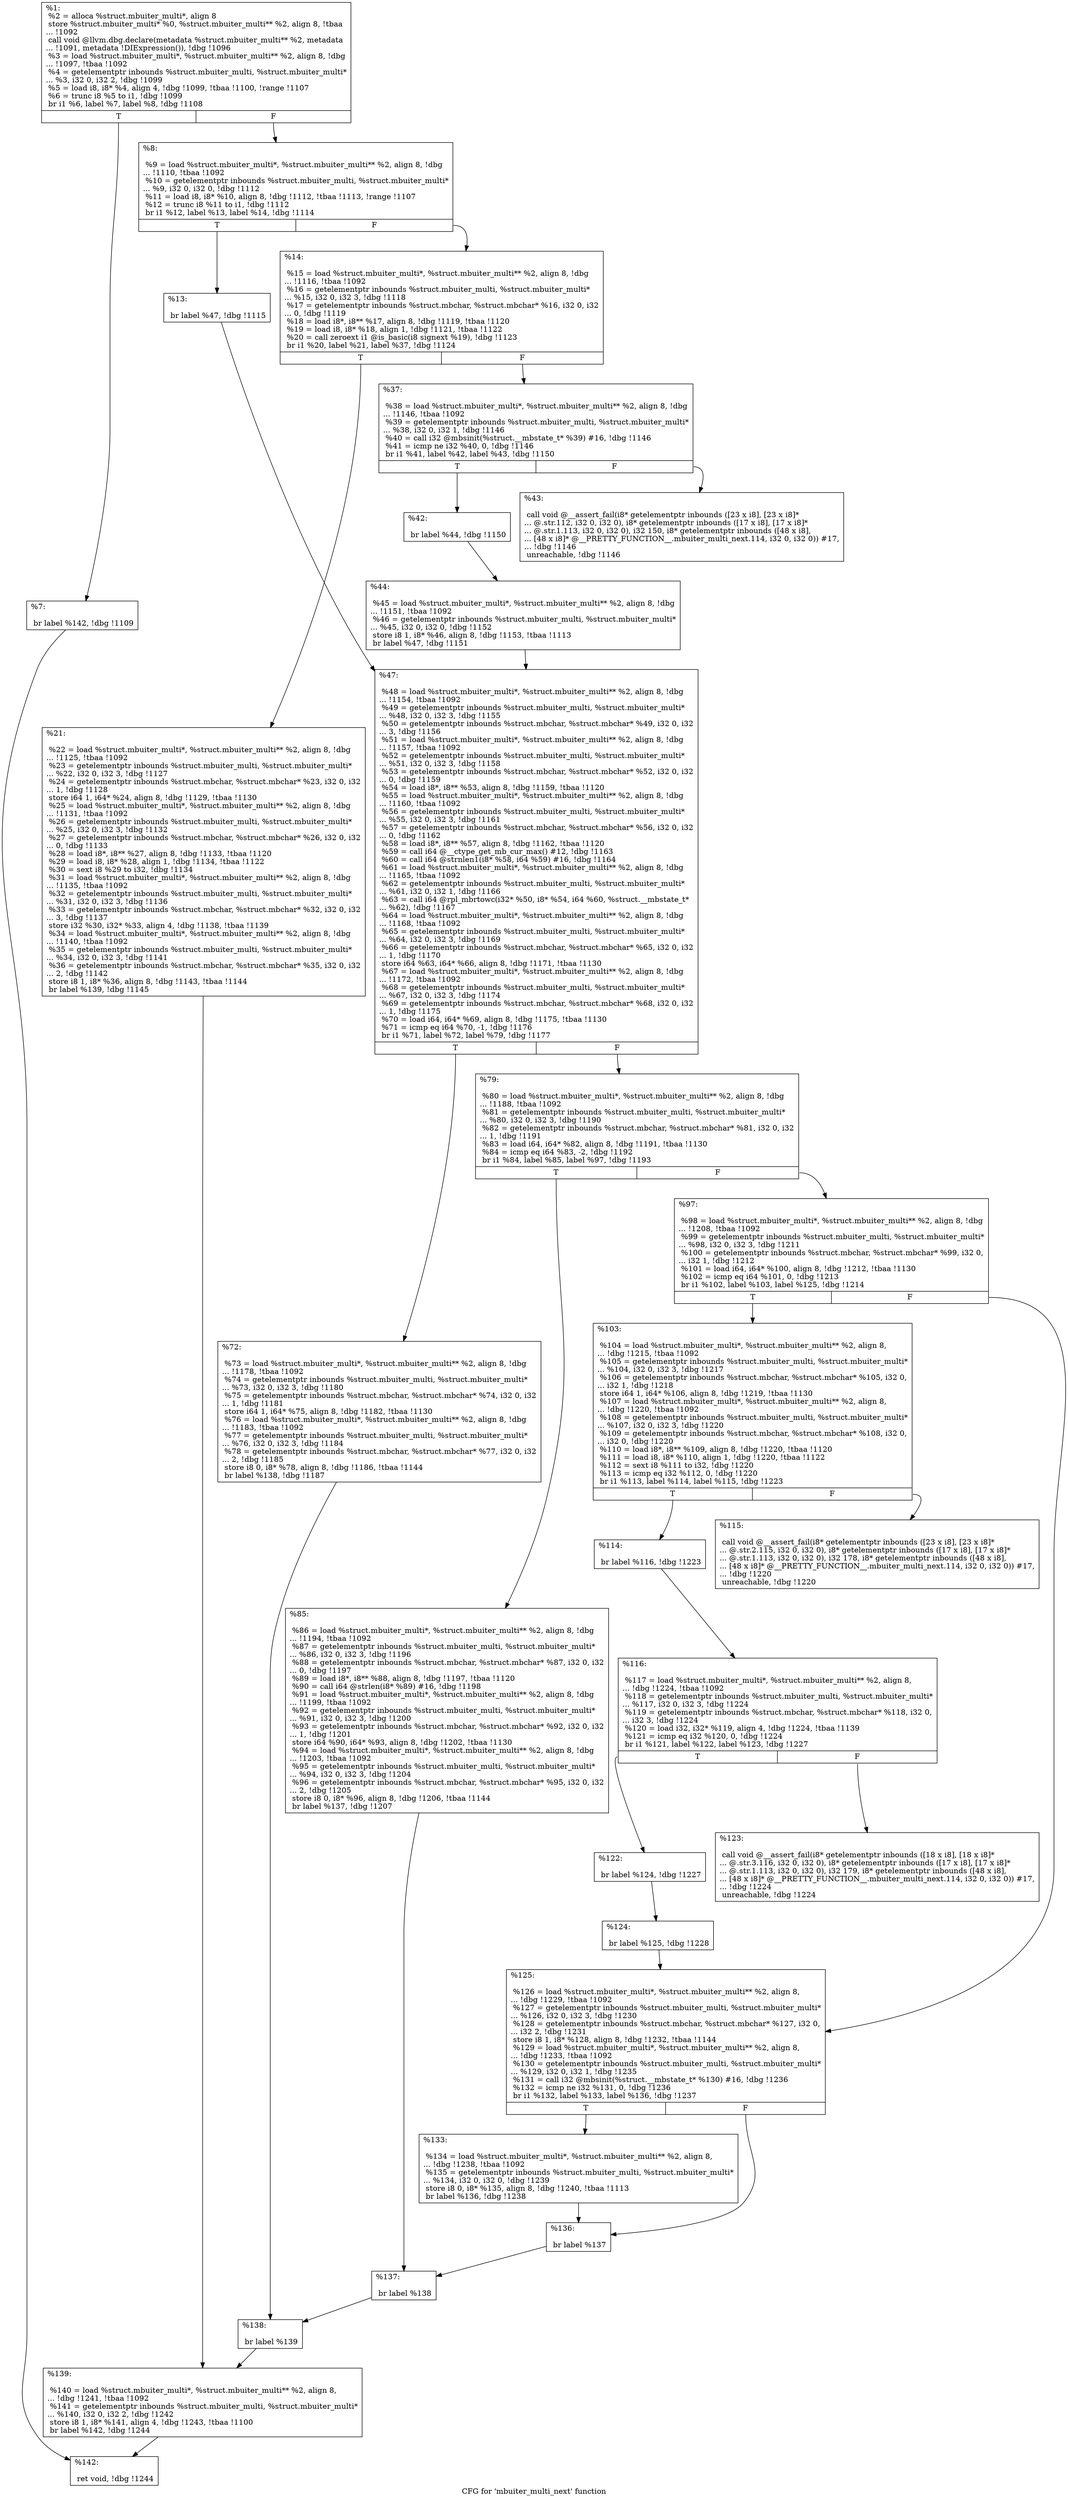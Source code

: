 digraph "CFG for 'mbuiter_multi_next' function" {
	label="CFG for 'mbuiter_multi_next' function";

	Node0x9b10d0 [shape=record,label="{%1:\l  %2 = alloca %struct.mbuiter_multi*, align 8\l  store %struct.mbuiter_multi* %0, %struct.mbuiter_multi** %2, align 8, !tbaa\l... !1092\l  call void @llvm.dbg.declare(metadata %struct.mbuiter_multi** %2, metadata\l... !1091, metadata !DIExpression()), !dbg !1096\l  %3 = load %struct.mbuiter_multi*, %struct.mbuiter_multi** %2, align 8, !dbg\l... !1097, !tbaa !1092\l  %4 = getelementptr inbounds %struct.mbuiter_multi, %struct.mbuiter_multi*\l... %3, i32 0, i32 2, !dbg !1099\l  %5 = load i8, i8* %4, align 4, !dbg !1099, !tbaa !1100, !range !1107\l  %6 = trunc i8 %5 to i1, !dbg !1099\l  br i1 %6, label %7, label %8, !dbg !1108\l|{<s0>T|<s1>F}}"];
	Node0x9b10d0:s0 -> Node0x9b1150;
	Node0x9b10d0:s1 -> Node0x9b11a0;
	Node0x9b1150 [shape=record,label="{%7:\l\l  br label %142, !dbg !1109\l}"];
	Node0x9b1150 -> Node0x9b19c0;
	Node0x9b11a0 [shape=record,label="{%8:\l\l  %9 = load %struct.mbuiter_multi*, %struct.mbuiter_multi** %2, align 8, !dbg\l... !1110, !tbaa !1092\l  %10 = getelementptr inbounds %struct.mbuiter_multi, %struct.mbuiter_multi*\l... %9, i32 0, i32 0, !dbg !1112\l  %11 = load i8, i8* %10, align 8, !dbg !1112, !tbaa !1113, !range !1107\l  %12 = trunc i8 %11 to i1, !dbg !1112\l  br i1 %12, label %13, label %14, !dbg !1114\l|{<s0>T|<s1>F}}"];
	Node0x9b11a0:s0 -> Node0x9b11f0;
	Node0x9b11a0:s1 -> Node0x9b1240;
	Node0x9b11f0 [shape=record,label="{%13:\l\l  br label %47, !dbg !1115\l}"];
	Node0x9b11f0 -> Node0x9b1420;
	Node0x9b1240 [shape=record,label="{%14:\l\l  %15 = load %struct.mbuiter_multi*, %struct.mbuiter_multi** %2, align 8, !dbg\l... !1116, !tbaa !1092\l  %16 = getelementptr inbounds %struct.mbuiter_multi, %struct.mbuiter_multi*\l... %15, i32 0, i32 3, !dbg !1118\l  %17 = getelementptr inbounds %struct.mbchar, %struct.mbchar* %16, i32 0, i32\l... 0, !dbg !1119\l  %18 = load i8*, i8** %17, align 8, !dbg !1119, !tbaa !1120\l  %19 = load i8, i8* %18, align 1, !dbg !1121, !tbaa !1122\l  %20 = call zeroext i1 @is_basic(i8 signext %19), !dbg !1123\l  br i1 %20, label %21, label %37, !dbg !1124\l|{<s0>T|<s1>F}}"];
	Node0x9b1240:s0 -> Node0x9b1290;
	Node0x9b1240:s1 -> Node0x9b12e0;
	Node0x9b1290 [shape=record,label="{%21:\l\l  %22 = load %struct.mbuiter_multi*, %struct.mbuiter_multi** %2, align 8, !dbg\l... !1125, !tbaa !1092\l  %23 = getelementptr inbounds %struct.mbuiter_multi, %struct.mbuiter_multi*\l... %22, i32 0, i32 3, !dbg !1127\l  %24 = getelementptr inbounds %struct.mbchar, %struct.mbchar* %23, i32 0, i32\l... 1, !dbg !1128\l  store i64 1, i64* %24, align 8, !dbg !1129, !tbaa !1130\l  %25 = load %struct.mbuiter_multi*, %struct.mbuiter_multi** %2, align 8, !dbg\l... !1131, !tbaa !1092\l  %26 = getelementptr inbounds %struct.mbuiter_multi, %struct.mbuiter_multi*\l... %25, i32 0, i32 3, !dbg !1132\l  %27 = getelementptr inbounds %struct.mbchar, %struct.mbchar* %26, i32 0, i32\l... 0, !dbg !1133\l  %28 = load i8*, i8** %27, align 8, !dbg !1133, !tbaa !1120\l  %29 = load i8, i8* %28, align 1, !dbg !1134, !tbaa !1122\l  %30 = sext i8 %29 to i32, !dbg !1134\l  %31 = load %struct.mbuiter_multi*, %struct.mbuiter_multi** %2, align 8, !dbg\l... !1135, !tbaa !1092\l  %32 = getelementptr inbounds %struct.mbuiter_multi, %struct.mbuiter_multi*\l... %31, i32 0, i32 3, !dbg !1136\l  %33 = getelementptr inbounds %struct.mbchar, %struct.mbchar* %32, i32 0, i32\l... 3, !dbg !1137\l  store i32 %30, i32* %33, align 4, !dbg !1138, !tbaa !1139\l  %34 = load %struct.mbuiter_multi*, %struct.mbuiter_multi** %2, align 8, !dbg\l... !1140, !tbaa !1092\l  %35 = getelementptr inbounds %struct.mbuiter_multi, %struct.mbuiter_multi*\l... %34, i32 0, i32 3, !dbg !1141\l  %36 = getelementptr inbounds %struct.mbchar, %struct.mbchar* %35, i32 0, i32\l... 2, !dbg !1142\l  store i8 1, i8* %36, align 8, !dbg !1143, !tbaa !1144\l  br label %139, !dbg !1145\l}"];
	Node0x9b1290 -> Node0x9b1970;
	Node0x9b12e0 [shape=record,label="{%37:\l\l  %38 = load %struct.mbuiter_multi*, %struct.mbuiter_multi** %2, align 8, !dbg\l... !1146, !tbaa !1092\l  %39 = getelementptr inbounds %struct.mbuiter_multi, %struct.mbuiter_multi*\l... %38, i32 0, i32 1, !dbg !1146\l  %40 = call i32 @mbsinit(%struct.__mbstate_t* %39) #16, !dbg !1146\l  %41 = icmp ne i32 %40, 0, !dbg !1146\l  br i1 %41, label %42, label %43, !dbg !1150\l|{<s0>T|<s1>F}}"];
	Node0x9b12e0:s0 -> Node0x9b1330;
	Node0x9b12e0:s1 -> Node0x9b1380;
	Node0x9b1330 [shape=record,label="{%42:\l\l  br label %44, !dbg !1150\l}"];
	Node0x9b1330 -> Node0x9b13d0;
	Node0x9b1380 [shape=record,label="{%43:\l\l  call void @__assert_fail(i8* getelementptr inbounds ([23 x i8], [23 x i8]*\l... @.str.112, i32 0, i32 0), i8* getelementptr inbounds ([17 x i8], [17 x i8]*\l... @.str.1.113, i32 0, i32 0), i32 150, i8* getelementptr inbounds ([48 x i8],\l... [48 x i8]* @__PRETTY_FUNCTION__.mbuiter_multi_next.114, i32 0, i32 0)) #17,\l... !dbg !1146\l  unreachable, !dbg !1146\l}"];
	Node0x9b13d0 [shape=record,label="{%44:\l\l  %45 = load %struct.mbuiter_multi*, %struct.mbuiter_multi** %2, align 8, !dbg\l... !1151, !tbaa !1092\l  %46 = getelementptr inbounds %struct.mbuiter_multi, %struct.mbuiter_multi*\l... %45, i32 0, i32 0, !dbg !1152\l  store i8 1, i8* %46, align 8, !dbg !1153, !tbaa !1113\l  br label %47, !dbg !1151\l}"];
	Node0x9b13d0 -> Node0x9b1420;
	Node0x9b1420 [shape=record,label="{%47:\l\l  %48 = load %struct.mbuiter_multi*, %struct.mbuiter_multi** %2, align 8, !dbg\l... !1154, !tbaa !1092\l  %49 = getelementptr inbounds %struct.mbuiter_multi, %struct.mbuiter_multi*\l... %48, i32 0, i32 3, !dbg !1155\l  %50 = getelementptr inbounds %struct.mbchar, %struct.mbchar* %49, i32 0, i32\l... 3, !dbg !1156\l  %51 = load %struct.mbuiter_multi*, %struct.mbuiter_multi** %2, align 8, !dbg\l... !1157, !tbaa !1092\l  %52 = getelementptr inbounds %struct.mbuiter_multi, %struct.mbuiter_multi*\l... %51, i32 0, i32 3, !dbg !1158\l  %53 = getelementptr inbounds %struct.mbchar, %struct.mbchar* %52, i32 0, i32\l... 0, !dbg !1159\l  %54 = load i8*, i8** %53, align 8, !dbg !1159, !tbaa !1120\l  %55 = load %struct.mbuiter_multi*, %struct.mbuiter_multi** %2, align 8, !dbg\l... !1160, !tbaa !1092\l  %56 = getelementptr inbounds %struct.mbuiter_multi, %struct.mbuiter_multi*\l... %55, i32 0, i32 3, !dbg !1161\l  %57 = getelementptr inbounds %struct.mbchar, %struct.mbchar* %56, i32 0, i32\l... 0, !dbg !1162\l  %58 = load i8*, i8** %57, align 8, !dbg !1162, !tbaa !1120\l  %59 = call i64 @__ctype_get_mb_cur_max() #12, !dbg !1163\l  %60 = call i64 @strnlen1(i8* %58, i64 %59) #16, !dbg !1164\l  %61 = load %struct.mbuiter_multi*, %struct.mbuiter_multi** %2, align 8, !dbg\l... !1165, !tbaa !1092\l  %62 = getelementptr inbounds %struct.mbuiter_multi, %struct.mbuiter_multi*\l... %61, i32 0, i32 1, !dbg !1166\l  %63 = call i64 @rpl_mbrtowc(i32* %50, i8* %54, i64 %60, %struct.__mbstate_t*\l... %62), !dbg !1167\l  %64 = load %struct.mbuiter_multi*, %struct.mbuiter_multi** %2, align 8, !dbg\l... !1168, !tbaa !1092\l  %65 = getelementptr inbounds %struct.mbuiter_multi, %struct.mbuiter_multi*\l... %64, i32 0, i32 3, !dbg !1169\l  %66 = getelementptr inbounds %struct.mbchar, %struct.mbchar* %65, i32 0, i32\l... 1, !dbg !1170\l  store i64 %63, i64* %66, align 8, !dbg !1171, !tbaa !1130\l  %67 = load %struct.mbuiter_multi*, %struct.mbuiter_multi** %2, align 8, !dbg\l... !1172, !tbaa !1092\l  %68 = getelementptr inbounds %struct.mbuiter_multi, %struct.mbuiter_multi*\l... %67, i32 0, i32 3, !dbg !1174\l  %69 = getelementptr inbounds %struct.mbchar, %struct.mbchar* %68, i32 0, i32\l... 1, !dbg !1175\l  %70 = load i64, i64* %69, align 8, !dbg !1175, !tbaa !1130\l  %71 = icmp eq i64 %70, -1, !dbg !1176\l  br i1 %71, label %72, label %79, !dbg !1177\l|{<s0>T|<s1>F}}"];
	Node0x9b1420:s0 -> Node0x9b1470;
	Node0x9b1420:s1 -> Node0x9b14c0;
	Node0x9b1470 [shape=record,label="{%72:\l\l  %73 = load %struct.mbuiter_multi*, %struct.mbuiter_multi** %2, align 8, !dbg\l... !1178, !tbaa !1092\l  %74 = getelementptr inbounds %struct.mbuiter_multi, %struct.mbuiter_multi*\l... %73, i32 0, i32 3, !dbg !1180\l  %75 = getelementptr inbounds %struct.mbchar, %struct.mbchar* %74, i32 0, i32\l... 1, !dbg !1181\l  store i64 1, i64* %75, align 8, !dbg !1182, !tbaa !1130\l  %76 = load %struct.mbuiter_multi*, %struct.mbuiter_multi** %2, align 8, !dbg\l... !1183, !tbaa !1092\l  %77 = getelementptr inbounds %struct.mbuiter_multi, %struct.mbuiter_multi*\l... %76, i32 0, i32 3, !dbg !1184\l  %78 = getelementptr inbounds %struct.mbchar, %struct.mbchar* %77, i32 0, i32\l... 2, !dbg !1185\l  store i8 0, i8* %78, align 8, !dbg !1186, !tbaa !1144\l  br label %138, !dbg !1187\l}"];
	Node0x9b1470 -> Node0x9b1920;
	Node0x9b14c0 [shape=record,label="{%79:\l\l  %80 = load %struct.mbuiter_multi*, %struct.mbuiter_multi** %2, align 8, !dbg\l... !1188, !tbaa !1092\l  %81 = getelementptr inbounds %struct.mbuiter_multi, %struct.mbuiter_multi*\l... %80, i32 0, i32 3, !dbg !1190\l  %82 = getelementptr inbounds %struct.mbchar, %struct.mbchar* %81, i32 0, i32\l... 1, !dbg !1191\l  %83 = load i64, i64* %82, align 8, !dbg !1191, !tbaa !1130\l  %84 = icmp eq i64 %83, -2, !dbg !1192\l  br i1 %84, label %85, label %97, !dbg !1193\l|{<s0>T|<s1>F}}"];
	Node0x9b14c0:s0 -> Node0x9b1510;
	Node0x9b14c0:s1 -> Node0x9b1560;
	Node0x9b1510 [shape=record,label="{%85:\l\l  %86 = load %struct.mbuiter_multi*, %struct.mbuiter_multi** %2, align 8, !dbg\l... !1194, !tbaa !1092\l  %87 = getelementptr inbounds %struct.mbuiter_multi, %struct.mbuiter_multi*\l... %86, i32 0, i32 3, !dbg !1196\l  %88 = getelementptr inbounds %struct.mbchar, %struct.mbchar* %87, i32 0, i32\l... 0, !dbg !1197\l  %89 = load i8*, i8** %88, align 8, !dbg !1197, !tbaa !1120\l  %90 = call i64 @strlen(i8* %89) #16, !dbg !1198\l  %91 = load %struct.mbuiter_multi*, %struct.mbuiter_multi** %2, align 8, !dbg\l... !1199, !tbaa !1092\l  %92 = getelementptr inbounds %struct.mbuiter_multi, %struct.mbuiter_multi*\l... %91, i32 0, i32 3, !dbg !1200\l  %93 = getelementptr inbounds %struct.mbchar, %struct.mbchar* %92, i32 0, i32\l... 1, !dbg !1201\l  store i64 %90, i64* %93, align 8, !dbg !1202, !tbaa !1130\l  %94 = load %struct.mbuiter_multi*, %struct.mbuiter_multi** %2, align 8, !dbg\l... !1203, !tbaa !1092\l  %95 = getelementptr inbounds %struct.mbuiter_multi, %struct.mbuiter_multi*\l... %94, i32 0, i32 3, !dbg !1204\l  %96 = getelementptr inbounds %struct.mbchar, %struct.mbchar* %95, i32 0, i32\l... 2, !dbg !1205\l  store i8 0, i8* %96, align 8, !dbg !1206, !tbaa !1144\l  br label %137, !dbg !1207\l}"];
	Node0x9b1510 -> Node0x9b18d0;
	Node0x9b1560 [shape=record,label="{%97:\l\l  %98 = load %struct.mbuiter_multi*, %struct.mbuiter_multi** %2, align 8, !dbg\l... !1208, !tbaa !1092\l  %99 = getelementptr inbounds %struct.mbuiter_multi, %struct.mbuiter_multi*\l... %98, i32 0, i32 3, !dbg !1211\l  %100 = getelementptr inbounds %struct.mbchar, %struct.mbchar* %99, i32 0,\l... i32 1, !dbg !1212\l  %101 = load i64, i64* %100, align 8, !dbg !1212, !tbaa !1130\l  %102 = icmp eq i64 %101, 0, !dbg !1213\l  br i1 %102, label %103, label %125, !dbg !1214\l|{<s0>T|<s1>F}}"];
	Node0x9b1560:s0 -> Node0x9b15b0;
	Node0x9b1560:s1 -> Node0x9b17e0;
	Node0x9b15b0 [shape=record,label="{%103:\l\l  %104 = load %struct.mbuiter_multi*, %struct.mbuiter_multi** %2, align 8,\l... !dbg !1215, !tbaa !1092\l  %105 = getelementptr inbounds %struct.mbuiter_multi, %struct.mbuiter_multi*\l... %104, i32 0, i32 3, !dbg !1217\l  %106 = getelementptr inbounds %struct.mbchar, %struct.mbchar* %105, i32 0,\l... i32 1, !dbg !1218\l  store i64 1, i64* %106, align 8, !dbg !1219, !tbaa !1130\l  %107 = load %struct.mbuiter_multi*, %struct.mbuiter_multi** %2, align 8,\l... !dbg !1220, !tbaa !1092\l  %108 = getelementptr inbounds %struct.mbuiter_multi, %struct.mbuiter_multi*\l... %107, i32 0, i32 3, !dbg !1220\l  %109 = getelementptr inbounds %struct.mbchar, %struct.mbchar* %108, i32 0,\l... i32 0, !dbg !1220\l  %110 = load i8*, i8** %109, align 8, !dbg !1220, !tbaa !1120\l  %111 = load i8, i8* %110, align 1, !dbg !1220, !tbaa !1122\l  %112 = sext i8 %111 to i32, !dbg !1220\l  %113 = icmp eq i32 %112, 0, !dbg !1220\l  br i1 %113, label %114, label %115, !dbg !1223\l|{<s0>T|<s1>F}}"];
	Node0x9b15b0:s0 -> Node0x9b1600;
	Node0x9b15b0:s1 -> Node0x9b1650;
	Node0x9b1600 [shape=record,label="{%114:\l\l  br label %116, !dbg !1223\l}"];
	Node0x9b1600 -> Node0x9b16a0;
	Node0x9b1650 [shape=record,label="{%115:\l\l  call void @__assert_fail(i8* getelementptr inbounds ([23 x i8], [23 x i8]*\l... @.str.2.115, i32 0, i32 0), i8* getelementptr inbounds ([17 x i8], [17 x i8]*\l... @.str.1.113, i32 0, i32 0), i32 178, i8* getelementptr inbounds ([48 x i8],\l... [48 x i8]* @__PRETTY_FUNCTION__.mbuiter_multi_next.114, i32 0, i32 0)) #17,\l... !dbg !1220\l  unreachable, !dbg !1220\l}"];
	Node0x9b16a0 [shape=record,label="{%116:\l\l  %117 = load %struct.mbuiter_multi*, %struct.mbuiter_multi** %2, align 8,\l... !dbg !1224, !tbaa !1092\l  %118 = getelementptr inbounds %struct.mbuiter_multi, %struct.mbuiter_multi*\l... %117, i32 0, i32 3, !dbg !1224\l  %119 = getelementptr inbounds %struct.mbchar, %struct.mbchar* %118, i32 0,\l... i32 3, !dbg !1224\l  %120 = load i32, i32* %119, align 4, !dbg !1224, !tbaa !1139\l  %121 = icmp eq i32 %120, 0, !dbg !1224\l  br i1 %121, label %122, label %123, !dbg !1227\l|{<s0>T|<s1>F}}"];
	Node0x9b16a0:s0 -> Node0x9b16f0;
	Node0x9b16a0:s1 -> Node0x9b1740;
	Node0x9b16f0 [shape=record,label="{%122:\l\l  br label %124, !dbg !1227\l}"];
	Node0x9b16f0 -> Node0x9b1790;
	Node0x9b1740 [shape=record,label="{%123:\l\l  call void @__assert_fail(i8* getelementptr inbounds ([18 x i8], [18 x i8]*\l... @.str.3.116, i32 0, i32 0), i8* getelementptr inbounds ([17 x i8], [17 x i8]*\l... @.str.1.113, i32 0, i32 0), i32 179, i8* getelementptr inbounds ([48 x i8],\l... [48 x i8]* @__PRETTY_FUNCTION__.mbuiter_multi_next.114, i32 0, i32 0)) #17,\l... !dbg !1224\l  unreachable, !dbg !1224\l}"];
	Node0x9b1790 [shape=record,label="{%124:\l\l  br label %125, !dbg !1228\l}"];
	Node0x9b1790 -> Node0x9b17e0;
	Node0x9b17e0 [shape=record,label="{%125:\l\l  %126 = load %struct.mbuiter_multi*, %struct.mbuiter_multi** %2, align 8,\l... !dbg !1229, !tbaa !1092\l  %127 = getelementptr inbounds %struct.mbuiter_multi, %struct.mbuiter_multi*\l... %126, i32 0, i32 3, !dbg !1230\l  %128 = getelementptr inbounds %struct.mbchar, %struct.mbchar* %127, i32 0,\l... i32 2, !dbg !1231\l  store i8 1, i8* %128, align 8, !dbg !1232, !tbaa !1144\l  %129 = load %struct.mbuiter_multi*, %struct.mbuiter_multi** %2, align 8,\l... !dbg !1233, !tbaa !1092\l  %130 = getelementptr inbounds %struct.mbuiter_multi, %struct.mbuiter_multi*\l... %129, i32 0, i32 1, !dbg !1235\l  %131 = call i32 @mbsinit(%struct.__mbstate_t* %130) #16, !dbg !1236\l  %132 = icmp ne i32 %131, 0, !dbg !1236\l  br i1 %132, label %133, label %136, !dbg !1237\l|{<s0>T|<s1>F}}"];
	Node0x9b17e0:s0 -> Node0x9b1830;
	Node0x9b17e0:s1 -> Node0x9b1880;
	Node0x9b1830 [shape=record,label="{%133:\l\l  %134 = load %struct.mbuiter_multi*, %struct.mbuiter_multi** %2, align 8,\l... !dbg !1238, !tbaa !1092\l  %135 = getelementptr inbounds %struct.mbuiter_multi, %struct.mbuiter_multi*\l... %134, i32 0, i32 0, !dbg !1239\l  store i8 0, i8* %135, align 8, !dbg !1240, !tbaa !1113\l  br label %136, !dbg !1238\l}"];
	Node0x9b1830 -> Node0x9b1880;
	Node0x9b1880 [shape=record,label="{%136:\l\l  br label %137\l}"];
	Node0x9b1880 -> Node0x9b18d0;
	Node0x9b18d0 [shape=record,label="{%137:\l\l  br label %138\l}"];
	Node0x9b18d0 -> Node0x9b1920;
	Node0x9b1920 [shape=record,label="{%138:\l\l  br label %139\l}"];
	Node0x9b1920 -> Node0x9b1970;
	Node0x9b1970 [shape=record,label="{%139:\l\l  %140 = load %struct.mbuiter_multi*, %struct.mbuiter_multi** %2, align 8,\l... !dbg !1241, !tbaa !1092\l  %141 = getelementptr inbounds %struct.mbuiter_multi, %struct.mbuiter_multi*\l... %140, i32 0, i32 2, !dbg !1242\l  store i8 1, i8* %141, align 4, !dbg !1243, !tbaa !1100\l  br label %142, !dbg !1244\l}"];
	Node0x9b1970 -> Node0x9b19c0;
	Node0x9b19c0 [shape=record,label="{%142:\l\l  ret void, !dbg !1244\l}"];
}
